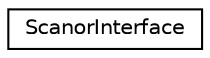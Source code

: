 digraph "Graphical Class Hierarchy"
{
  edge [fontname="Helvetica",fontsize="10",labelfontname="Helvetica",labelfontsize="10"];
  node [fontname="Helvetica",fontsize="10",shape=record];
  rankdir="LR";
  Node1 [label="ScanorInterface",height=0.2,width=0.4,color="black", fillcolor="white", style="filled",URL="$de/dfa/class_scanor_interface.html"];
}

